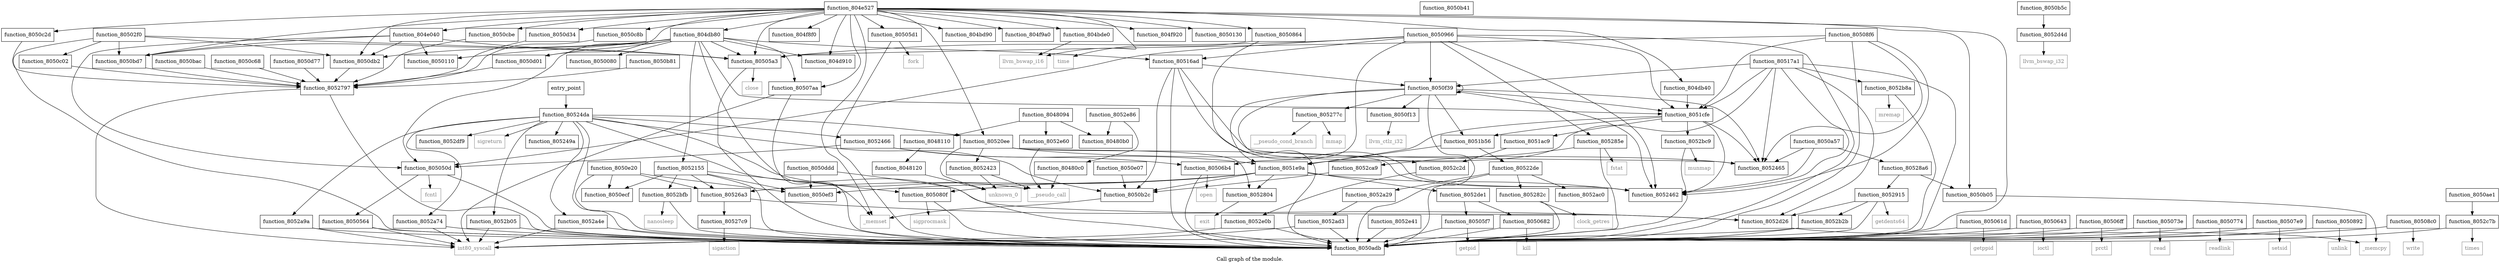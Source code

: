 digraph "Call graph of the module." {
  label="Call graph of the module.";
  node [shape=record];

  Node_function_80480c0 [label="{function_80480c0}"];
  Node_function_8048120 [label="{function_8048120}"];
  Node_function_804f8f0 [label="{function_804f8f0}"];
  Node_function_8048110 [label="{function_8048110}"];
  Node_function_804e527 [label="{function_804e527}"];
  Node_entry_point [label="{entry_point}"];
  Node_function_804e040 [label="{function_804e040}"];
  Node_function_804d910 [label="{function_804d910}"];
  Node_function_804bd90 [label="{function_804bd90}"];
  Node_function_804db40 [label="{function_804db40}"];
  Node_function_804f9a0 [label="{function_804f9a0}"];
  Node_function_804db80 [label="{function_804db80}"];
  Node_function_804f920 [label="{function_804f920}"];
  Node_function_8050080 [label="{function_8050080}"];
  Node_function_8050110 [label="{function_8050110}"];
  Node_function_8050130 [label="{function_8050130}"];
  Node_function_80502f0 [label="{function_80502f0}"];
  Node_function_805050d [label="{function_805050d}"];
  Node_function_8050564 [label="{function_8050564}"];
  Node_function_80505a3 [label="{function_80505a3}"];
  Node_function_80505d1 [label="{function_80505d1}"];
  Node_function_80505f7 [label="{function_80505f7}"];
  Node_function_805061d [label="{function_805061d}"];
  Node_function_8050643 [label="{function_8050643}"];
  Node_function_8050682 [label="{function_8050682}"];
  Node_function_80506b4 [label="{function_80506b4}"];
  Node_function_80506ff [label="{function_80506ff}"];
  Node_function_805073e [label="{function_805073e}"];
  Node_function_8050774 [label="{function_8050774}"];
  Node_function_80507aa [label="{function_80507aa}"];
  Node_function_80507e9 [label="{function_80507e9}"];
  Node_function_805080f [label="{function_805080f}"];
  Node_function_8050864 [label="{function_8050864}"];
  Node_function_8050892 [label="{function_8050892}"];
  Node_function_80508c0 [label="{function_80508c0}"];
  Node_function_80508f6 [label="{function_80508f6}"];
  Node_function_8050966 [label="{function_8050966}"];
  Node_function_8050a57 [label="{function_8050a57}"];
  Node_function_8050adb [label="{function_8050adb}"];
  Node_function_8050ae1 [label="{function_8050ae1}"];
  Node_function_8050b05 [label="{function_8050b05}"];
  Node_function_8050b2c [label="{function_8050b2c}"];
  Node_function_8050b41 [label="{function_8050b41}"];
  Node_function_8050b5c [label="{function_8050b5c}"];
  Node_function_8050b81 [label="{function_8050b81}"];
  Node_function_8050bac [label="{function_8050bac}"];
  Node_function_8050bd7 [label="{function_8050bd7}"];
  Node_function_8050c02 [label="{function_8050c02}"];
  Node_function_8050c2d [label="{function_8050c2d}"];
  Node_function_8050c68 [label="{function_8050c68}"];
  Node_function_8050c8b [label="{function_8050c8b}"];
  Node_function_8050cbe [label="{function_8050cbe}"];
  Node_function_8050d01 [label="{function_8050d01}"];
  Node_function_8050d34 [label="{function_8050d34}"];
  Node_function_8050d77 [label="{function_8050d77}"];
  Node_function_8050db2 [label="{function_8050db2}"];
  Node_function_8050ddd [label="{function_8050ddd}"];
  Node_function_8050e07 [label="{function_8050e07}"];
  Node_function_8050e20 [label="{function_8050e20}"];
  Node_function_8050ecf [label="{function_8050ecf}"];
  Node_function_8050ef3 [label="{function_8050ef3}"];
  Node_function_8050f13 [label="{function_8050f13}"];
  Node_function_8050f39 [label="{function_8050f39}"];
  Node_nanosleep [color="gray50", fontcolor="gray50", label="{nanosleep}"];
  Node_times [color="gray50", fontcolor="gray50", label="{times}"];
  Node_function_80516ad [label="{function_80516ad}"];
  Node_function_80517a1 [label="{function_80517a1}"];
  Node_function_8051ac9 [label="{function_8051ac9}"];
  Node_function_8051b56 [label="{function_8051b56}"];
  Node_function_8051cfe [label="{function_8051cfe}"];
  Node_function_8051e9a [label="{function_8051e9a}"];
  Node_function_80520ee [label="{function_80520ee}"];
  Node_function_8052155 [label="{function_8052155}"];
  Node_function_80522de [label="{function_80522de}"];
  Node_function_8052423 [label="{function_8052423}"];
  Node_function_8052462 [label="{function_8052462}"];
  Node_function_8052465 [label="{function_8052465}"];
  Node_function_8052466 [label="{function_8052466}"];
  Node_function_805249a [label="{function_805249a}"];
  Node_function_80524da [label="{function_80524da}"];
  Node_function_80526a3 [label="{function_80526a3}"];
  Node_function_805277c [label="{function_805277c}"];
  Node_function_8052797 [label="{function_8052797}"];
  Node_function_80527c9 [label="{function_80527c9}"];
  Node_function_8052804 [label="{function_8052804}"];
  Node_function_805282c [label="{function_805282c}"];
  Node_function_805285e [label="{function_805285e}"];
  Node_function_80528a6 [label="{function_80528a6}"];
  Node_function_8052915 [label="{function_8052915}"];
  Node_function_8052a29 [label="{function_8052a29}"];
  Node_function_8052a4e [label="{function_8052a4e}"];
  Node_function_8052a74 [label="{function_8052a74}"];
  Node_function_8052a9a [label="{function_8052a9a}"];
  Node_function_8052ac0 [label="{function_8052ac0}"];
  Node_function_8052ad3 [label="{function_8052ad3}"];
  Node_function_8052b05 [label="{function_8052b05}"];
  Node_function_8052b2b [label="{function_8052b2b}"];
  Node_function_8052b8a [label="{function_8052b8a}"];
  Node_function_8052bc9 [label="{function_8052bc9}"];
  Node_function_8052bfb [label="{function_8052bfb}"];
  Node_function_8052c2d [label="{function_8052c2d}"];
  Node_function_8052c7b [label="{function_8052c7b}"];
  Node_function_8052ca9 [label="{function_8052ca9}"];
  Node_function_8052d26 [label="{function_8052d26}"];
  Node_function_8052d4d [label="{function_8052d4d}"];
  Node_function_8052de1 [label="{function_8052de1}"];
  Node_function_8052df9 [label="{function_8052df9}"];
  Node_function_8052e0b [label="{function_8052e0b}"];
  Node_function_8052e41 [label="{function_8052e41}"];
  Node_function_8052e60 [label="{function_8052e60}"];
  Node_function_8052e86 [label="{function_8052e86}"];
  Node_llvm_ctlz_i32 [color="gray50", fontcolor="gray50", label="{llvm_ctlz_i32}"];
  Node_llvm_bswap_i32 [color="gray50", fontcolor="gray50", label="{llvm_bswap_i32}"];
  Node__memset [color="gray50", fontcolor="gray50", label="{_memset}"];
  Node__memcpy [color="gray50", fontcolor="gray50", label="{_memcpy}"];
  Node_llvm_bswap_i16 [color="gray50", fontcolor="gray50", label="{llvm_bswap_i16}"];
  Node_unknown_0 [color="gray50", fontcolor="gray50", label="{unknown_0}"];
  Node_fcntl [color="gray50", fontcolor="gray50", label="{fcntl}"];
  Node_int80_syscall [color="gray50", fontcolor="gray50", label="{int80_syscall}"];
  Node_close [color="gray50", fontcolor="gray50", label="{close}"];
  Node_fork [color="gray50", fontcolor="gray50", label="{fork}"];
  Node_getpid [color="gray50", fontcolor="gray50", label="{getpid}"];
  Node_getppid [color="gray50", fontcolor="gray50", label="{getppid}"];
  Node_ioctl [color="gray50", fontcolor="gray50", label="{ioctl}"];
  Node_kill [color="gray50", fontcolor="gray50", label="{kill}"];
  Node_open [color="gray50", fontcolor="gray50", label="{open}"];
  Node_prctl [color="gray50", fontcolor="gray50", label="{prctl}"];
  Node_read [color="gray50", fontcolor="gray50", label="{read}"];
  Node_readlink [color="gray50", fontcolor="gray50", label="{readlink}"];
  Node_setsid [color="gray50", fontcolor="gray50", label="{setsid}"];
  Node_sigprocmask [color="gray50", fontcolor="gray50", label="{sigprocmask}"];
  Node_time [color="gray50", fontcolor="gray50", label="{time}"];
  Node_unlink [color="gray50", fontcolor="gray50", label="{unlink}"];
  Node_write [color="gray50", fontcolor="gray50", label="{write}"];
  Node_sigreturn [color="gray50", fontcolor="gray50", label="{sigreturn}"];
  Node_mmap [color="gray50", fontcolor="gray50", label="{mmap}"];
  Node_sigaction [color="gray50", fontcolor="gray50", label="{sigaction}"];
  Node_exit [color="gray50", fontcolor="gray50", label="{exit}"];
  Node_clock_getres [color="gray50", fontcolor="gray50", label="{clock_getres}"];
  Node_fstat [color="gray50", fontcolor="gray50", label="{fstat}"];
  Node_getdents64 [color="gray50", fontcolor="gray50", label="{getdents64}"];
  Node_mremap [color="gray50", fontcolor="gray50", label="{mremap}"];
  Node_munmap [color="gray50", fontcolor="gray50", label="{munmap}"];
  Node_function_804bde0 [label="{function_804bde0}"];
  Node___pseudo_call [color="gray50", fontcolor="gray50", label="{__pseudo_call}"];
  Node___pseudo_cond_branch [color="gray50", fontcolor="gray50", label="{__pseudo_cond_branch}"];
  Node_function_8048094 [label="{function_8048094}"];
  Node_function_80480b0 [label="{function_80480b0}"];
  Node_function_80480c0 -> Node___pseudo_call;
  Node_function_8048120 -> Node_unknown_0;
  Node_function_8048110 -> Node_function_8048120;
  Node_function_804e527 -> Node_function_804f8f0;
  Node_function_804e527 -> Node_function_804e040;
  Node_function_804e527 -> Node_function_804d910;
  Node_function_804e527 -> Node_function_804bd90;
  Node_function_804e527 -> Node_function_804db40;
  Node_function_804e527 -> Node_function_804f9a0;
  Node_function_804e527 -> Node_function_804db80;
  Node_function_804e527 -> Node_function_804f920;
  Node_function_804e527 -> Node_function_8050130;
  Node_function_804e527 -> Node_function_80505a3;
  Node_function_804e527 -> Node_function_80505d1;
  Node_function_804e527 -> Node_function_80507aa;
  Node_function_804e527 -> Node_function_8050864;
  Node_function_804e527 -> Node_function_8050adb;
  Node_function_804e527 -> Node_function_8050b05;
  Node_function_804e527 -> Node_function_8050bd7;
  Node_function_804e527 -> Node_function_8050c2d;
  Node_function_804e527 -> Node_function_8050c8b;
  Node_function_804e527 -> Node_function_8050cbe;
  Node_function_804e527 -> Node_function_8050d01;
  Node_function_804e527 -> Node_function_8050d34;
  Node_function_804e527 -> Node_function_8050db2;
  Node_function_804e527 -> Node_function_80520ee;
  Node_function_804e527 -> Node__memset;
  Node_function_804e527 -> Node_llvm_bswap_i16;
  Node_function_804e527 -> Node_function_804bde0;
  Node_entry_point -> Node_function_80524da;
  Node_function_804e040 -> Node_function_8050110;
  Node_function_804e040 -> Node_function_805050d;
  Node_function_804e040 -> Node_function_80505a3;
  Node_function_804e040 -> Node_function_8050bd7;
  Node_function_804e040 -> Node_function_8050db2;
  Node_function_804db40 -> Node_function_8051cfe;
  Node_function_804db80 -> Node_function_804d910;
  Node_function_804db80 -> Node_function_8050080;
  Node_function_804db80 -> Node_function_8050110;
  Node_function_804db80 -> Node_function_805050d;
  Node_function_804db80 -> Node_function_80505a3;
  Node_function_804db80 -> Node_function_80507aa;
  Node_function_804db80 -> Node_function_8050bd7;
  Node_function_804db80 -> Node_function_8050d01;
  Node_function_804db80 -> Node_function_8050db2;
  Node_function_804db80 -> Node_function_80516ad;
  Node_function_804db80 -> Node_function_8051cfe;
  Node_function_804db80 -> Node_function_8052155;
  Node_function_804db80 -> Node__memset;
  Node_function_80502f0 -> Node_function_80505a3;
  Node_function_80502f0 -> Node_function_8050adb;
  Node_function_80502f0 -> Node_function_8050bd7;
  Node_function_80502f0 -> Node_function_8050c02;
  Node_function_80502f0 -> Node_function_8050db2;
  Node_function_805050d -> Node_function_8050564;
  Node_function_805050d -> Node_function_8050adb;
  Node_function_805050d -> Node_fcntl;
  Node_function_8050564 -> Node_function_8050adb;
  Node_function_8050564 -> Node_int80_syscall;
  Node_function_80505a3 -> Node_function_8050adb;
  Node_function_80505a3 -> Node_close;
  Node_function_80505d1 -> Node_function_8050adb;
  Node_function_80505d1 -> Node_fork;
  Node_function_80505f7 -> Node_function_8050adb;
  Node_function_80505f7 -> Node_getpid;
  Node_function_805061d -> Node_function_8050adb;
  Node_function_805061d -> Node_getppid;
  Node_function_8050643 -> Node_function_8050adb;
  Node_function_8050643 -> Node_ioctl;
  Node_function_8050682 -> Node_function_8050adb;
  Node_function_8050682 -> Node_kill;
  Node_function_80506b4 -> Node_function_8050adb;
  Node_function_80506b4 -> Node_open;
  Node_function_80506ff -> Node_function_8050adb;
  Node_function_80506ff -> Node_prctl;
  Node_function_805073e -> Node_function_8050adb;
  Node_function_805073e -> Node_read;
  Node_function_8050774 -> Node_function_8050adb;
  Node_function_8050774 -> Node_readlink;
  Node_function_80507aa -> Node_function_8050adb;
  Node_function_80507aa -> Node_int80_syscall;
  Node_function_80507e9 -> Node_function_8050adb;
  Node_function_80507e9 -> Node_setsid;
  Node_function_805080f -> Node_function_8050adb;
  Node_function_805080f -> Node_sigprocmask;
  Node_function_8050864 -> Node_function_8050adb;
  Node_function_8050864 -> Node_time;
  Node_function_8050892 -> Node_function_8050adb;
  Node_function_8050892 -> Node_unlink;
  Node_function_80508c0 -> Node_function_8050adb;
  Node_function_80508c0 -> Node_write;
  Node_function_80508f6 -> Node_function_80505a3;
  Node_function_80508f6 -> Node_function_8050adb;
  Node_function_80508f6 -> Node_function_8051cfe;
  Node_function_80508f6 -> Node_function_8052462;
  Node_function_80508f6 -> Node_function_8052465;
  Node_function_8050966 -> Node_function_805050d;
  Node_function_8050966 -> Node_function_80505a3;
  Node_function_8050966 -> Node_function_80506b4;
  Node_function_8050966 -> Node_function_8050adb;
  Node_function_8050966 -> Node_function_8050f39;
  Node_function_8050966 -> Node_function_80516ad;
  Node_function_8050966 -> Node_function_8051cfe;
  Node_function_8050966 -> Node_function_8052462;
  Node_function_8050966 -> Node_function_805285e;
  Node_function_8050a57 -> Node_function_8052462;
  Node_function_8050a57 -> Node_function_8052465;
  Node_function_8050a57 -> Node_function_80528a6;
  Node_function_8050ae1 -> Node_function_8052c7b;
  Node_function_8050b05 -> Node__memcpy;
  Node_function_8050b2c -> Node__memset;
  Node_function_8050b5c -> Node_function_8052d4d;
  Node_function_8050b81 -> Node_function_8052797;
  Node_function_8050bac -> Node_function_8052797;
  Node_function_8050bd7 -> Node_function_8052797;
  Node_function_8050c02 -> Node_function_8052797;
  Node_function_8050c2d -> Node_function_8052797;
  Node_function_8050c68 -> Node_function_8052797;
  Node_function_8050c8b -> Node_function_8052797;
  Node_function_8050cbe -> Node_function_8052797;
  Node_function_8050d01 -> Node_function_8052797;
  Node_function_8050d34 -> Node_function_8052797;
  Node_function_8050d77 -> Node_function_8052797;
  Node_function_8050db2 -> Node_function_8052797;
  Node_function_8050ddd -> Node_function_8050adb;
  Node_function_8050ddd -> Node_function_8050ef3;
  Node_function_8050e07 -> Node_function_8050b2c;
  Node_function_8050e20 -> Node_function_8050adb;
  Node_function_8050e20 -> Node_function_8050ecf;
  Node_function_8050e20 -> Node_function_8050ef3;
  Node_function_8050e20 -> Node_function_80526a3;
  Node_function_8050f13 -> Node_llvm_ctlz_i32;
  Node_function_8050f39 -> Node_function_8050adb;
  Node_function_8050f39 -> Node_function_8050f13;
  Node_function_8050f39 -> Node_function_8050f39;
  Node_function_8050f39 -> Node_function_8051b56;
  Node_function_8050f39 -> Node_function_8051cfe;
  Node_function_8050f39 -> Node_function_8051e9a;
  Node_function_8050f39 -> Node_function_8052462;
  Node_function_8050f39 -> Node_function_8052465;
  Node_function_8050f39 -> Node_function_805277c;
  Node_function_8050f39 -> Node_function_8052c2d;
  Node_function_80516ad -> Node_function_8050adb;
  Node_function_80516ad -> Node_function_8050b2c;
  Node_function_80516ad -> Node_function_8050f39;
  Node_function_80516ad -> Node_function_8052462;
  Node_function_80516ad -> Node_function_8052465;
  Node_function_80517a1 -> Node_function_8050adb;
  Node_function_80517a1 -> Node_function_8050f39;
  Node_function_80517a1 -> Node_function_8051cfe;
  Node_function_80517a1 -> Node_function_8051e9a;
  Node_function_80517a1 -> Node_function_8052462;
  Node_function_80517a1 -> Node_function_8052465;
  Node_function_80517a1 -> Node_function_8052b8a;
  Node_function_80517a1 -> Node_function_8052d26;
  Node_function_8051ac9 -> Node_function_8052c2d;
  Node_function_8051b56 -> Node_function_8051e9a;
  Node_function_8051b56 -> Node_function_80522de;
  Node_function_8051cfe -> Node_function_8051ac9;
  Node_function_8051cfe -> Node_function_8051b56;
  Node_function_8051cfe -> Node_function_8051e9a;
  Node_function_8051cfe -> Node_function_8052462;
  Node_function_8051cfe -> Node_function_8052465;
  Node_function_8051cfe -> Node_function_8052bc9;
  Node_function_8051e9a -> Node_function_805080f;
  Node_function_8051e9a -> Node_function_8050b2c;
  Node_function_8051e9a -> Node_function_8050ef3;
  Node_function_8051e9a -> Node_function_8052462;
  Node_function_8051e9a -> Node_function_80526a3;
  Node_function_8051e9a -> Node_function_8052804;
  Node_function_8051e9a -> Node_function_8052de1;
  Node_function_80520ee -> Node_function_8052423;
  Node_function_80520ee -> Node_function_8052462;
  Node_function_80520ee -> Node_function_8052465;
  Node_function_80520ee -> Node_function_8052804;
  Node_function_80520ee -> Node_unknown_0;
  Node_function_8052155 -> Node_function_805080f;
  Node_function_8052155 -> Node_function_8050adb;
  Node_function_8052155 -> Node_function_8050ecf;
  Node_function_8052155 -> Node_function_8050ef3;
  Node_function_8052155 -> Node_function_80526a3;
  Node_function_8052155 -> Node_function_8052bfb;
  Node_function_80522de -> Node_function_8050adb;
  Node_function_80522de -> Node_function_805282c;
  Node_function_80522de -> Node_function_8052a29;
  Node_function_80522de -> Node_function_8052ac0;
  Node_function_8052423 -> Node_unknown_0;
  Node_function_8052423 -> Node___pseudo_call;
  Node_function_8052466 -> Node_function_805050d;
  Node_function_8052466 -> Node_function_80506b4;
  Node_function_8052466 -> Node_function_8051e9a;
  Node_function_80524da -> Node_function_8050adb;
  Node_function_80524da -> Node_function_8050b2c;
  Node_function_80524da -> Node_function_80520ee;
  Node_function_80524da -> Node_function_8052466;
  Node_function_80524da -> Node_function_805249a;
  Node_function_80524da -> Node_function_8052a4e;
  Node_function_80524da -> Node_function_8052a74;
  Node_function_80524da -> Node_function_8052a9a;
  Node_function_80524da -> Node_function_8052b05;
  Node_function_80524da -> Node_function_8052d26;
  Node_function_80524da -> Node_function_8052df9;
  Node_function_80524da -> Node_sigreturn;
  Node_function_80524da -> Node___pseudo_call;
  Node_function_80526a3 -> Node_function_80527c9;
  Node_function_80526a3 -> Node_function_8052d26;
  Node_function_805277c -> Node_mmap;
  Node_function_805277c -> Node___pseudo_cond_branch;
  Node_function_8052797 -> Node_function_8050adb;
  Node_function_8052797 -> Node_int80_syscall;
  Node_function_80527c9 -> Node_function_8050adb;
  Node_function_80527c9 -> Node_sigaction;
  Node_function_8052804 -> Node_exit;
  Node_function_805282c -> Node_function_8050adb;
  Node_function_805282c -> Node_clock_getres;
  Node_function_805285e -> Node_function_8050adb;
  Node_function_805285e -> Node_function_8052ca9;
  Node_function_805285e -> Node_fstat;
  Node_function_80528a6 -> Node_function_8050b05;
  Node_function_80528a6 -> Node_function_8052915;
  Node_function_8052915 -> Node_function_8050adb;
  Node_function_8052915 -> Node_function_8052b2b;
  Node_function_8052915 -> Node_function_8052d26;
  Node_function_8052915 -> Node_getdents64;
  Node_function_8052a29 -> Node_function_8052ad3;
  Node_function_8052a4e -> Node_function_8050adb;
  Node_function_8052a4e -> Node_int80_syscall;
  Node_function_8052a74 -> Node_function_8050adb;
  Node_function_8052a74 -> Node_int80_syscall;
  Node_function_8052a9a -> Node_function_8050adb;
  Node_function_8052a9a -> Node_int80_syscall;
  Node_function_8052ad3 -> Node_function_8050adb;
  Node_function_8052ad3 -> Node_int80_syscall;
  Node_function_8052b05 -> Node_function_8050adb;
  Node_function_8052b05 -> Node_int80_syscall;
  Node_function_8052b2b -> Node_function_8050adb;
  Node_function_8052b2b -> Node_int80_syscall;
  Node_function_8052b8a -> Node_function_8050adb;
  Node_function_8052b8a -> Node_mremap;
  Node_function_8052bc9 -> Node_function_8050adb;
  Node_function_8052bc9 -> Node_munmap;
  Node_function_8052bfb -> Node_function_8050adb;
  Node_function_8052bfb -> Node_nanosleep;
  Node_function_8052c2d -> Node_function_8052e0b;
  Node_function_8052c7b -> Node_function_8050adb;
  Node_function_8052c7b -> Node_times;
  Node_function_8052ca9 -> Node_function_8050b2c;
  Node_function_8052d26 -> Node__memcpy;
  Node_function_8052d4d -> Node_llvm_bswap_i32;
  Node_function_8052de1 -> Node_function_80505f7;
  Node_function_8052de1 -> Node_function_8050682;
  Node_function_8052e0b -> Node_function_8050adb;
  Node_function_8052e0b -> Node_int80_syscall;
  Node_function_8052e41 -> Node_function_8050adb;
  Node_function_8052e60 -> Node___pseudo_call;
  Node_function_8052e86 -> Node_function_80480c0;
  Node_function_8052e86 -> Node_function_80480b0;
  Node_function_804bde0 -> Node_llvm_bswap_i16;
  Node_function_8048094 -> Node_function_8048110;
  Node_function_8048094 -> Node_function_8052e60;
  Node_function_8048094 -> Node_function_80480b0;
}
